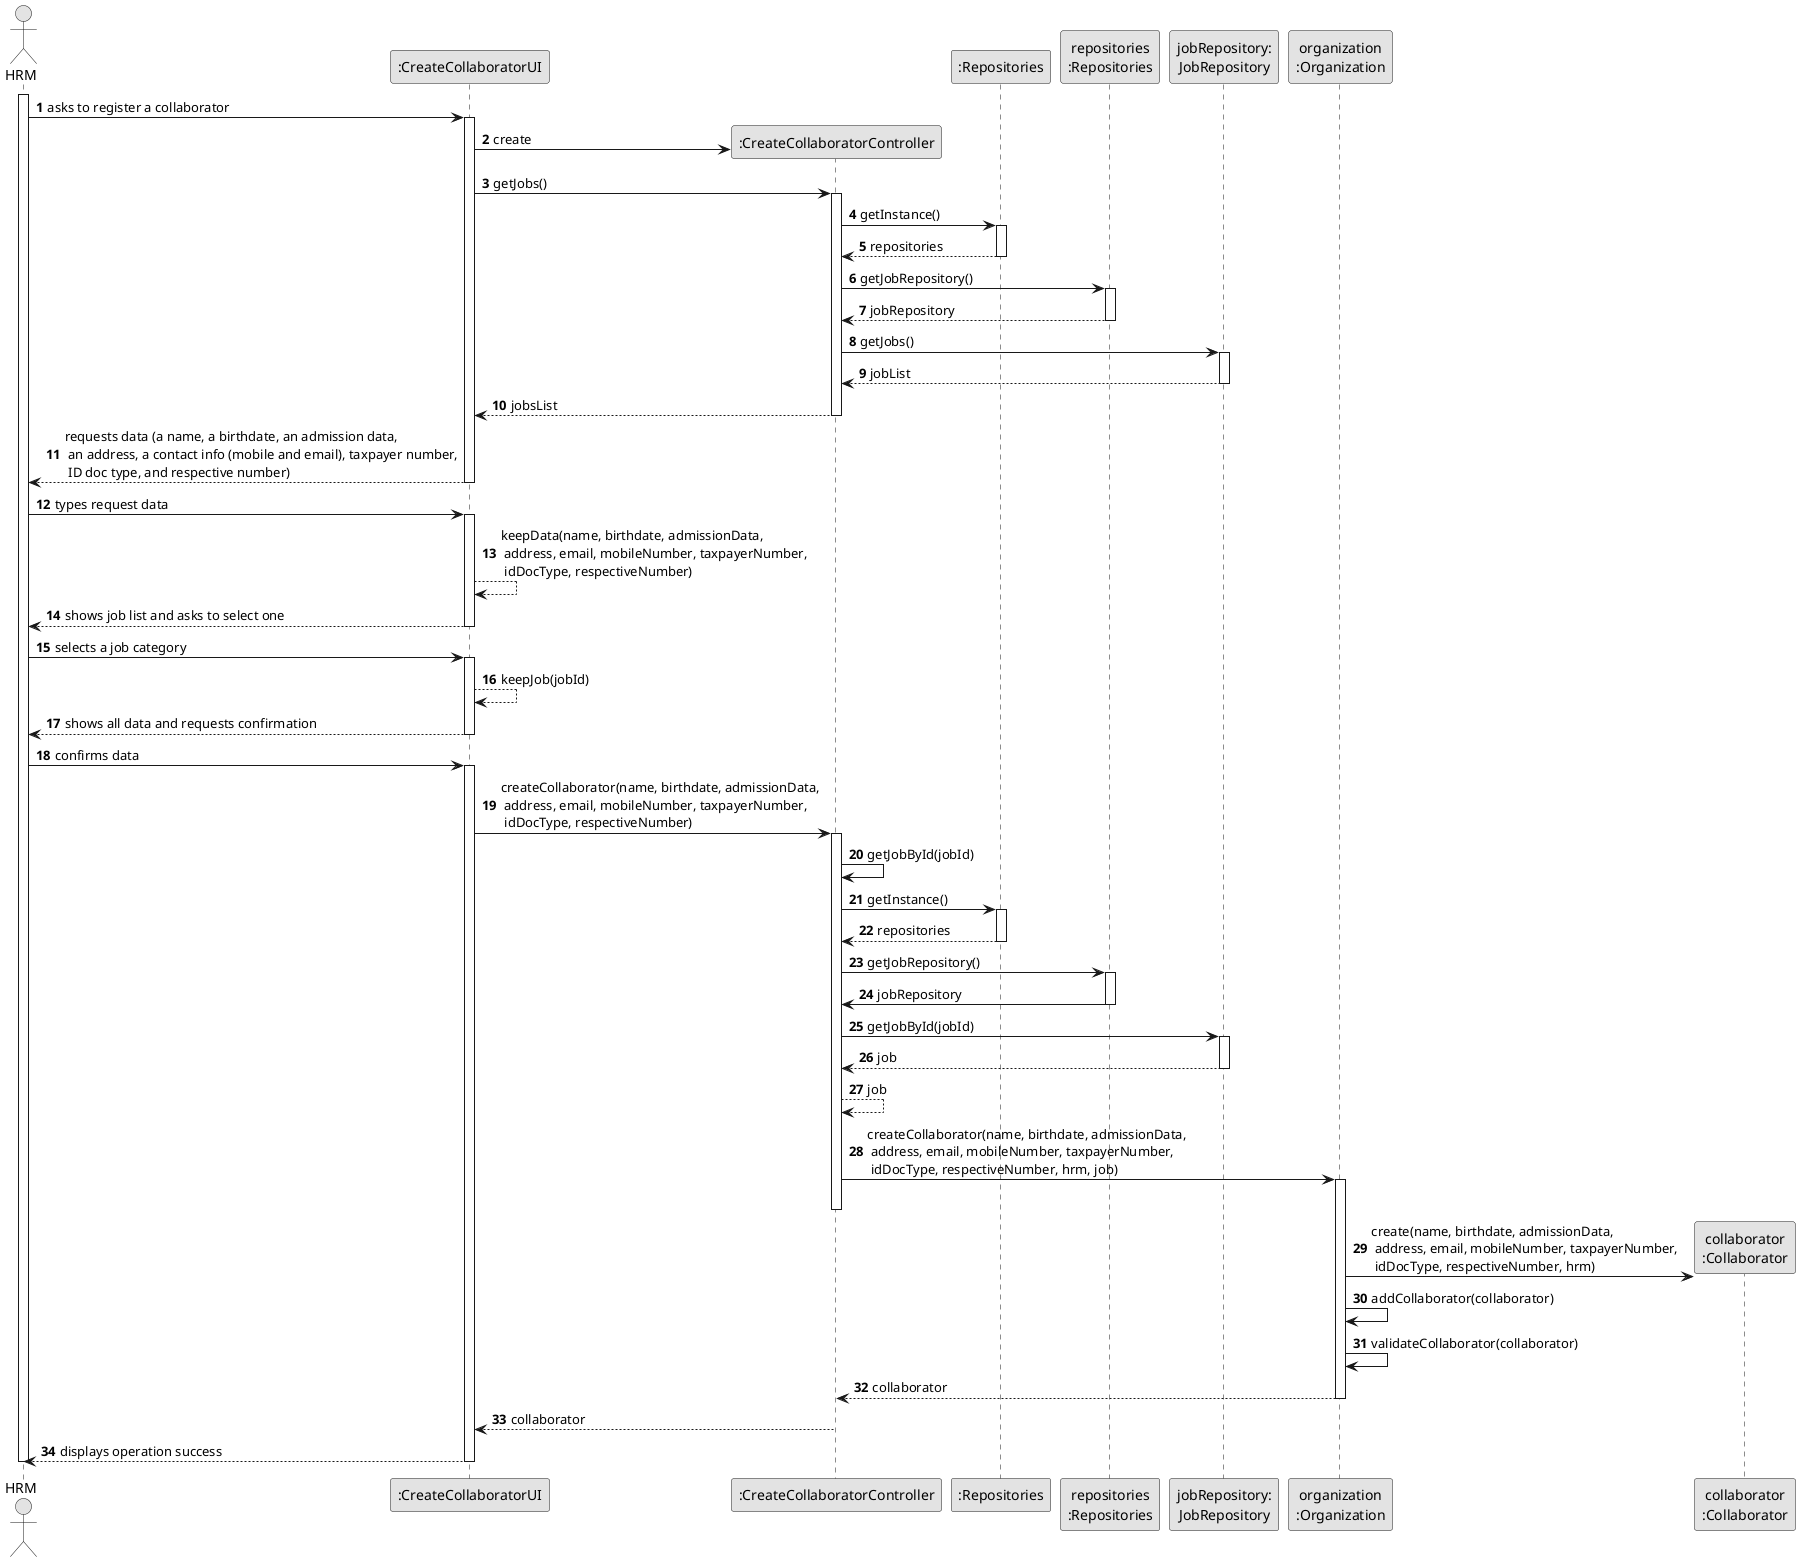 @startuml
skinparam monochrome true
skinparam packageStyle rectangle
skinparam shadowing false

autonumber

'hide footbox
actor "HRM" as HRM
participant ":CreateCollaboratorUI" as UI
participant ":CreateCollaboratorController" as CTRL
participant ":Repositories" as RepositorySingleton
participant "repositories\n:Repositories" as PLAT
participant "jobRepository:\nJobRepository" as JobRepository
participant "organization\n:Organization" as ORG
participant "collaborator\n:Collaborator" as Collaborator


activate HRM

        HRM -> UI : asks to register a collaborator

        activate UI

'            UI --> HRM : requests data (reference, description,  informal \n description, technical description, duration, cost)
            'create CTRL
            UI -> CTRL** : create

            UI -> CTRL : getJobs()
            activate CTRL
                CTRL -> RepositorySingleton : getInstance()
                activate RepositorySingleton

                    RepositorySingleton --> CTRL: repositories
                deactivate RepositorySingleton

                CTRL -> PLAT : getJobRepository()
                activate PLAT

                    PLAT --> CTRL: jobRepository
                deactivate PLAT

                CTRL -> JobRepository : getJobs()
                activate JobRepository

                    JobRepository --> CTRL : jobList
                deactivate JobRepository


                CTRL --> UI : jobsList

            deactivate CTRL


            UI --> HRM : requests data (a name, a birthdate, an admission data,\n an address, a contact info (mobile and email), taxpayer number,\n ID doc type, and respective number)
        deactivate UI

    HRM -> UI : types request data
    activate UI
        UI --> UI : keepData(name, birthdate, admissionData,\n address, email, mobileNumber, taxpayerNumber,\n idDocType, respectiveNumber)

        deactivate CTRL
        UI --> HRM : shows job list and asks to select one
    deactivate UI

    HRM -> UI : selects a job category
    activate UI
        UI --> UI : keepJob(jobId)
        UI --> HRM : shows all data and requests confirmation
    deactivate UI

    HRM -> UI : confirms data
    activate UI

        UI -> CTRL : createCollaborator(name, birthdate, admissionData,\n address, email, mobileNumber, taxpayerNumber,\n idDocType, respectiveNumber)
        activate CTRL


                CTRL -> CTRL : getJobById(jobId)


                CTRL -> RepositorySingleton : getInstance()
                activate RepositorySingleton

                    RepositorySingleton --> CTRL: repositories
                deactivate RepositorySingleton

                CTRL -> PLAT : getJobRepository()
                activate PLAT

                    PLAT -> CTRL : jobRepository
                deactivate PLAT

                CTRL -> JobRepository : getJobById(jobId)
                activate JobRepository

                    JobRepository --> CTRL : job
                deactivate JobRepository
                    CTRL --> CTRL : job


            CTRL -> ORG: createCollaborator(name, birthdate, admissionData,\n address, email, mobileNumber, taxpayerNumber,\n idDocType, respectiveNumber, hrm, job)
            activate ORG
deactivate CTRL
                ORG -> Collaborator**: create(name, birthdate, admissionData,\n address, email, mobileNumber, taxpayerNumber,\n idDocType, respectiveNumber, hrm)
                ORG -> ORG: addCollaborator(collaborator)



                    ORG -> ORG: validateCollaborator(collaborator)







                ORG --> CTRL : collaborator

            deactivate ORG

            CTRL --> UI: collaborator
            deactivate CTRL
            UI --> HRM: displays operation success
    deactivate UI

deactivate HRM

@enduml